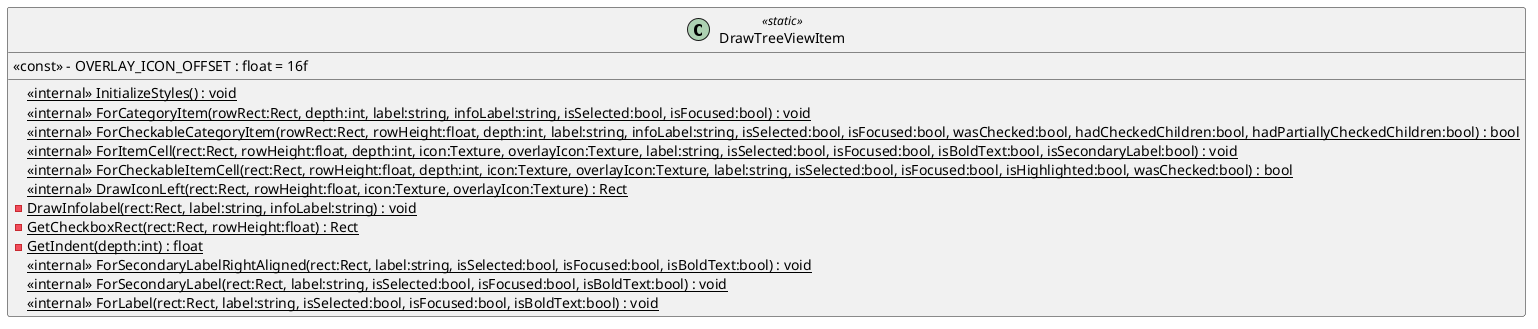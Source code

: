 @startuml
class DrawTreeViewItem <<static>> {
    <<internal>> {static} InitializeStyles() : void
    <<internal>> {static} ForCategoryItem(rowRect:Rect, depth:int, label:string, infoLabel:string, isSelected:bool, isFocused:bool) : void
    <<internal>> {static} ForCheckableCategoryItem(rowRect:Rect, rowHeight:float, depth:int, label:string, infoLabel:string, isSelected:bool, isFocused:bool, wasChecked:bool, hadCheckedChildren:bool, hadPartiallyCheckedChildren:bool) : bool
    <<internal>> {static} ForItemCell(rect:Rect, rowHeight:float, depth:int, icon:Texture, overlayIcon:Texture, label:string, isSelected:bool, isFocused:bool, isBoldText:bool, isSecondaryLabel:bool) : void
    <<internal>> {static} ForCheckableItemCell(rect:Rect, rowHeight:float, depth:int, icon:Texture, overlayIcon:Texture, label:string, isSelected:bool, isFocused:bool, isHighlighted:bool, wasChecked:bool) : bool
    <<internal>> {static} DrawIconLeft(rect:Rect, rowHeight:float, icon:Texture, overlayIcon:Texture) : Rect
    {static} - DrawInfolabel(rect:Rect, label:string, infoLabel:string) : void
    {static} - GetCheckboxRect(rect:Rect, rowHeight:float) : Rect
    {static} - GetIndent(depth:int) : float
    <<internal>> {static} ForSecondaryLabelRightAligned(rect:Rect, label:string, isSelected:bool, isFocused:bool, isBoldText:bool) : void
    <<internal>> {static} ForSecondaryLabel(rect:Rect, label:string, isSelected:bool, isFocused:bool, isBoldText:bool) : void
    <<internal>> {static} ForLabel(rect:Rect, label:string, isSelected:bool, isFocused:bool, isBoldText:bool) : void
    <<const>> - OVERLAY_ICON_OFFSET : float = 16f
}
@enduml
